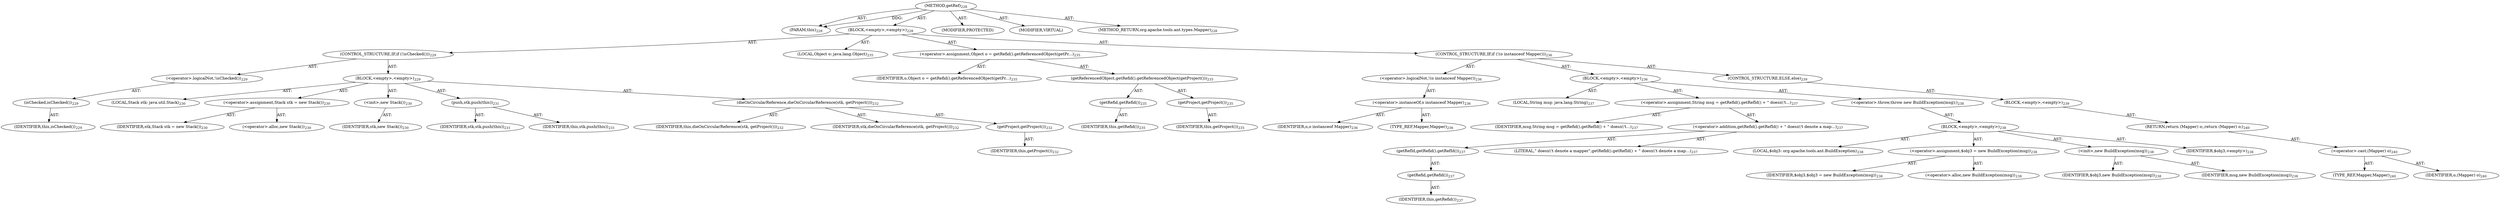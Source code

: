 digraph "getRef" {  
"111669149706" [label = <(METHOD,getRef)<SUB>228</SUB>> ]
"115964117001" [label = <(PARAM,this)<SUB>228</SUB>> ]
"25769803812" [label = <(BLOCK,&lt;empty&gt;,&lt;empty&gt;)<SUB>228</SUB>> ]
"47244640279" [label = <(CONTROL_STRUCTURE,IF,if (!isChecked()))<SUB>229</SUB>> ]
"30064771201" [label = <(&lt;operator&gt;.logicalNot,!isChecked())<SUB>229</SUB>> ]
"30064771202" [label = <(isChecked,isChecked())<SUB>229</SUB>> ]
"68719476767" [label = <(IDENTIFIER,this,isChecked())<SUB>229</SUB>> ]
"25769803813" [label = <(BLOCK,&lt;empty&gt;,&lt;empty&gt;)<SUB>229</SUB>> ]
"94489280519" [label = <(LOCAL,Stack stk: java.util.Stack)<SUB>230</SUB>> ]
"30064771203" [label = <(&lt;operator&gt;.assignment,Stack stk = new Stack())<SUB>230</SUB>> ]
"68719476837" [label = <(IDENTIFIER,stk,Stack stk = new Stack())<SUB>230</SUB>> ]
"30064771204" [label = <(&lt;operator&gt;.alloc,new Stack())<SUB>230</SUB>> ]
"30064771205" [label = <(&lt;init&gt;,new Stack())<SUB>230</SUB>> ]
"68719476838" [label = <(IDENTIFIER,stk,new Stack())<SUB>230</SUB>> ]
"30064771206" [label = <(push,stk.push(this))<SUB>231</SUB>> ]
"68719476839" [label = <(IDENTIFIER,stk,stk.push(this))<SUB>231</SUB>> ]
"68719476768" [label = <(IDENTIFIER,this,stk.push(this))<SUB>231</SUB>> ]
"30064771207" [label = <(dieOnCircularReference,dieOnCircularReference(stk, getProject()))<SUB>232</SUB>> ]
"68719476770" [label = <(IDENTIFIER,this,dieOnCircularReference(stk, getProject()))<SUB>232</SUB>> ]
"68719476840" [label = <(IDENTIFIER,stk,dieOnCircularReference(stk, getProject()))<SUB>232</SUB>> ]
"30064771208" [label = <(getProject,getProject())<SUB>232</SUB>> ]
"68719476769" [label = <(IDENTIFIER,this,getProject())<SUB>232</SUB>> ]
"94489280520" [label = <(LOCAL,Object o: java.lang.Object)<SUB>235</SUB>> ]
"30064771209" [label = <(&lt;operator&gt;.assignment,Object o = getRefid().getReferencedObject(getPr...)<SUB>235</SUB>> ]
"68719476841" [label = <(IDENTIFIER,o,Object o = getRefid().getReferencedObject(getPr...)<SUB>235</SUB>> ]
"30064771210" [label = <(getReferencedObject,getRefid().getReferencedObject(getProject()))<SUB>235</SUB>> ]
"30064771211" [label = <(getRefid,getRefid())<SUB>235</SUB>> ]
"68719476772" [label = <(IDENTIFIER,this,getRefid())<SUB>235</SUB>> ]
"30064771212" [label = <(getProject,getProject())<SUB>235</SUB>> ]
"68719476771" [label = <(IDENTIFIER,this,getProject())<SUB>235</SUB>> ]
"47244640280" [label = <(CONTROL_STRUCTURE,IF,if (!(o instanceof Mapper)))<SUB>236</SUB>> ]
"30064771213" [label = <(&lt;operator&gt;.logicalNot,!(o instanceof Mapper))<SUB>236</SUB>> ]
"30064771214" [label = <(&lt;operator&gt;.instanceOf,o instanceof Mapper)<SUB>236</SUB>> ]
"68719476842" [label = <(IDENTIFIER,o,o instanceof Mapper)<SUB>236</SUB>> ]
"180388626433" [label = <(TYPE_REF,Mapper,Mapper)<SUB>236</SUB>> ]
"25769803814" [label = <(BLOCK,&lt;empty&gt;,&lt;empty&gt;)<SUB>236</SUB>> ]
"94489280521" [label = <(LOCAL,String msg: java.lang.String)<SUB>237</SUB>> ]
"30064771215" [label = <(&lt;operator&gt;.assignment,String msg = getRefid().getRefId() + &quot; doesn\'t...)<SUB>237</SUB>> ]
"68719476843" [label = <(IDENTIFIER,msg,String msg = getRefid().getRefId() + &quot; doesn\'t...)<SUB>237</SUB>> ]
"30064771216" [label = <(&lt;operator&gt;.addition,getRefid().getRefId() + &quot; doesn\'t denote a map...)<SUB>237</SUB>> ]
"30064771217" [label = <(getRefId,getRefid().getRefId())<SUB>237</SUB>> ]
"30064771218" [label = <(getRefid,getRefid())<SUB>237</SUB>> ]
"68719476773" [label = <(IDENTIFIER,this,getRefid())<SUB>237</SUB>> ]
"90194313239" [label = <(LITERAL,&quot; doesn\'t denote a mapper&quot;,getRefid().getRefId() + &quot; doesn\'t denote a map...)<SUB>237</SUB>> ]
"30064771219" [label = <(&lt;operator&gt;.throw,throw new BuildException(msg);)<SUB>238</SUB>> ]
"25769803815" [label = <(BLOCK,&lt;empty&gt;,&lt;empty&gt;)<SUB>238</SUB>> ]
"94489280522" [label = <(LOCAL,$obj3: org.apache.tools.ant.BuildException)<SUB>238</SUB>> ]
"30064771220" [label = <(&lt;operator&gt;.assignment,$obj3 = new BuildException(msg))<SUB>238</SUB>> ]
"68719476844" [label = <(IDENTIFIER,$obj3,$obj3 = new BuildException(msg))<SUB>238</SUB>> ]
"30064771221" [label = <(&lt;operator&gt;.alloc,new BuildException(msg))<SUB>238</SUB>> ]
"30064771222" [label = <(&lt;init&gt;,new BuildException(msg))<SUB>238</SUB>> ]
"68719476845" [label = <(IDENTIFIER,$obj3,new BuildException(msg))<SUB>238</SUB>> ]
"68719476846" [label = <(IDENTIFIER,msg,new BuildException(msg))<SUB>238</SUB>> ]
"68719476847" [label = <(IDENTIFIER,$obj3,&lt;empty&gt;)<SUB>238</SUB>> ]
"47244640281" [label = <(CONTROL_STRUCTURE,ELSE,else)<SUB>239</SUB>> ]
"25769803816" [label = <(BLOCK,&lt;empty&gt;,&lt;empty&gt;)<SUB>239</SUB>> ]
"146028888067" [label = <(RETURN,return (Mapper) o;,return (Mapper) o;)<SUB>240</SUB>> ]
"30064771223" [label = <(&lt;operator&gt;.cast,(Mapper) o)<SUB>240</SUB>> ]
"180388626434" [label = <(TYPE_REF,Mapper,Mapper)<SUB>240</SUB>> ]
"68719476848" [label = <(IDENTIFIER,o,(Mapper) o)<SUB>240</SUB>> ]
"133143986201" [label = <(MODIFIER,PROTECTED)> ]
"133143986202" [label = <(MODIFIER,VIRTUAL)> ]
"128849018890" [label = <(METHOD_RETURN,org.apache.tools.ant.types.Mapper)<SUB>228</SUB>> ]
  "111669149706" -> "115964117001"  [ label = "AST: "] 
  "111669149706" -> "25769803812"  [ label = "AST: "] 
  "111669149706" -> "133143986201"  [ label = "AST: "] 
  "111669149706" -> "133143986202"  [ label = "AST: "] 
  "111669149706" -> "128849018890"  [ label = "AST: "] 
  "25769803812" -> "47244640279"  [ label = "AST: "] 
  "25769803812" -> "94489280520"  [ label = "AST: "] 
  "25769803812" -> "30064771209"  [ label = "AST: "] 
  "25769803812" -> "47244640280"  [ label = "AST: "] 
  "47244640279" -> "30064771201"  [ label = "AST: "] 
  "47244640279" -> "25769803813"  [ label = "AST: "] 
  "30064771201" -> "30064771202"  [ label = "AST: "] 
  "30064771202" -> "68719476767"  [ label = "AST: "] 
  "25769803813" -> "94489280519"  [ label = "AST: "] 
  "25769803813" -> "30064771203"  [ label = "AST: "] 
  "25769803813" -> "30064771205"  [ label = "AST: "] 
  "25769803813" -> "30064771206"  [ label = "AST: "] 
  "25769803813" -> "30064771207"  [ label = "AST: "] 
  "30064771203" -> "68719476837"  [ label = "AST: "] 
  "30064771203" -> "30064771204"  [ label = "AST: "] 
  "30064771205" -> "68719476838"  [ label = "AST: "] 
  "30064771206" -> "68719476839"  [ label = "AST: "] 
  "30064771206" -> "68719476768"  [ label = "AST: "] 
  "30064771207" -> "68719476770"  [ label = "AST: "] 
  "30064771207" -> "68719476840"  [ label = "AST: "] 
  "30064771207" -> "30064771208"  [ label = "AST: "] 
  "30064771208" -> "68719476769"  [ label = "AST: "] 
  "30064771209" -> "68719476841"  [ label = "AST: "] 
  "30064771209" -> "30064771210"  [ label = "AST: "] 
  "30064771210" -> "30064771211"  [ label = "AST: "] 
  "30064771210" -> "30064771212"  [ label = "AST: "] 
  "30064771211" -> "68719476772"  [ label = "AST: "] 
  "30064771212" -> "68719476771"  [ label = "AST: "] 
  "47244640280" -> "30064771213"  [ label = "AST: "] 
  "47244640280" -> "25769803814"  [ label = "AST: "] 
  "47244640280" -> "47244640281"  [ label = "AST: "] 
  "30064771213" -> "30064771214"  [ label = "AST: "] 
  "30064771214" -> "68719476842"  [ label = "AST: "] 
  "30064771214" -> "180388626433"  [ label = "AST: "] 
  "25769803814" -> "94489280521"  [ label = "AST: "] 
  "25769803814" -> "30064771215"  [ label = "AST: "] 
  "25769803814" -> "30064771219"  [ label = "AST: "] 
  "30064771215" -> "68719476843"  [ label = "AST: "] 
  "30064771215" -> "30064771216"  [ label = "AST: "] 
  "30064771216" -> "30064771217"  [ label = "AST: "] 
  "30064771216" -> "90194313239"  [ label = "AST: "] 
  "30064771217" -> "30064771218"  [ label = "AST: "] 
  "30064771218" -> "68719476773"  [ label = "AST: "] 
  "30064771219" -> "25769803815"  [ label = "AST: "] 
  "25769803815" -> "94489280522"  [ label = "AST: "] 
  "25769803815" -> "30064771220"  [ label = "AST: "] 
  "25769803815" -> "30064771222"  [ label = "AST: "] 
  "25769803815" -> "68719476847"  [ label = "AST: "] 
  "30064771220" -> "68719476844"  [ label = "AST: "] 
  "30064771220" -> "30064771221"  [ label = "AST: "] 
  "30064771222" -> "68719476845"  [ label = "AST: "] 
  "30064771222" -> "68719476846"  [ label = "AST: "] 
  "47244640281" -> "25769803816"  [ label = "AST: "] 
  "25769803816" -> "146028888067"  [ label = "AST: "] 
  "146028888067" -> "30064771223"  [ label = "AST: "] 
  "30064771223" -> "180388626434"  [ label = "AST: "] 
  "30064771223" -> "68719476848"  [ label = "AST: "] 
  "111669149706" -> "115964117001"  [ label = "DDG: "] 
}
